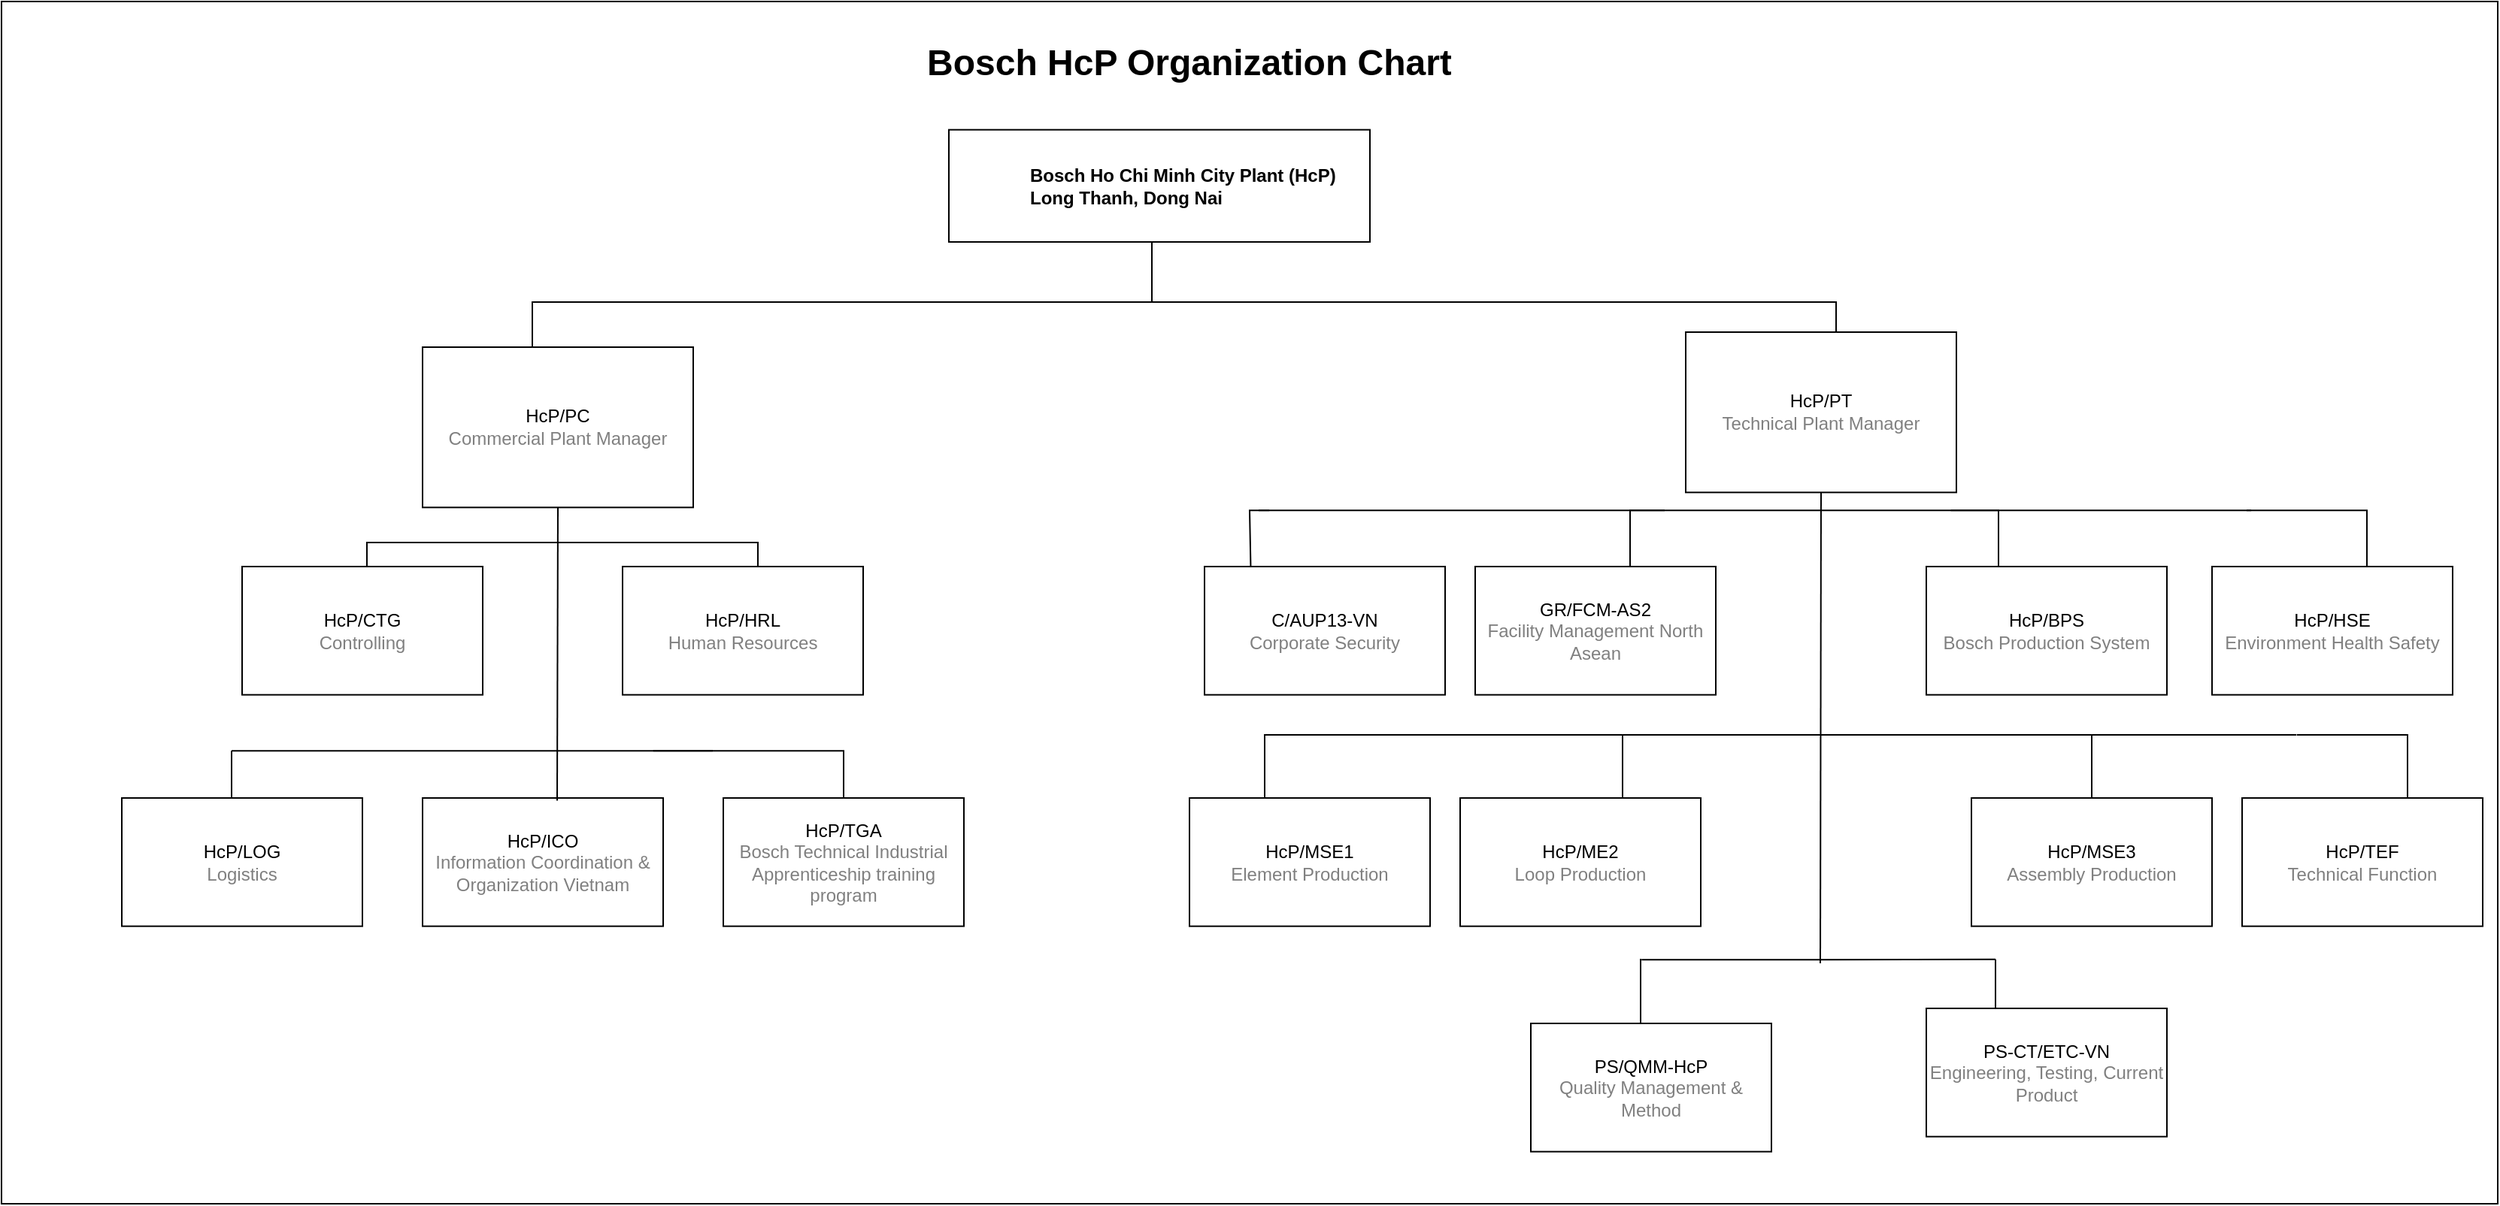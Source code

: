 <mxfile version="24.7.7">
  <diagram id="prtHgNgQTEPvFCAcTncT" name="Page-1">
    <mxGraphModel dx="2399" dy="930" grid="1" gridSize="10" guides="1" tooltips="1" connect="1" arrows="1" fold="1" page="1" pageScale="1" pageWidth="827" pageHeight="1169" math="0" shadow="0">
      <root>
        <mxCell id="0" />
        <mxCell id="1" parent="0" />
        <object label="Orgchart" id="dNxyNK7c78bLwvsdeMH5-11">
          <mxCell style="startSize=20;horizontal=1;containerType=tree;glass=0;title=&quot;Bosch HcP Organization Chart&quot;;labelBackgroundColor=none;rounded=0;container=0;" parent="1" vertex="1">
            <mxGeometry x="-350" y="280" width="1660" height="800" as="geometry" />
          </mxCell>
        </object>
        <UserObject label="&lt;div&gt;%name%&lt;/div&gt;%location%" name="Bosch Ho Chi Minh City Plant (HcP)" location="Long Thanh, Dong Nai" placeholders="1" id="dNxyNK7c78bLwvsdeMH5-12">
          <mxCell style="label;image=https://tudienmiendong.com.vn/files/upload/du-an/du-an-nha-may-bosch-dong-nai.jpg;whiteSpace=wrap;html=1;rounded=0;glass=0;treeMoving=1;treeFolding=1;labelBackgroundColor=none;" parent="1" vertex="1">
            <mxGeometry x="280" y="365.34" width="280" height="74.66" as="geometry" />
          </mxCell>
        </UserObject>
        <mxCell id="glfbsP79IOTm6c0mOeB2-131" style="edgeStyle=elbowEdgeStyle;rounded=0;orthogonalLoop=1;jettySize=auto;html=1;startArrow=none;endArrow=none;exitX=0.5;exitY=1;exitDx=0;exitDy=0;" edge="1" parent="1" source="glfbsP79IOTm6c0mOeB2-2" target="dNxyNK7c78bLwvsdeMH5-11">
          <mxGeometry relative="1" as="geometry">
            <mxPoint x="960" y="620" as="targetPoint" />
          </mxGeometry>
        </mxCell>
        <mxCell id="glfbsP79IOTm6c0mOeB2-135" style="edgeStyle=elbowEdgeStyle;rounded=0;orthogonalLoop=1;jettySize=auto;html=1;startArrow=none;endArrow=none;exitX=0.5;exitY=1;exitDx=0;exitDy=0;" edge="1" parent="1" source="glfbsP79IOTm6c0mOeB2-2">
          <mxGeometry relative="1" as="geometry">
            <mxPoint x="859.385" y="920" as="targetPoint" />
          </mxGeometry>
        </mxCell>
        <UserObject label="%department%&lt;br&gt;&lt;span style=&quot;color: gray;&quot;&gt;%name%&lt;/span&gt;" name="Technical Plant Manager" placeholders="1" department="HcP/PT" id="glfbsP79IOTm6c0mOeB2-2">
          <mxCell style="whiteSpace=wrap;html=1;align=center;treeFolding=1;treeMoving=1;newEdgeStyle={&quot;edgeStyle&quot;:&quot;elbowEdgeStyle&quot;,&quot;startArrow&quot;:&quot;none&quot;,&quot;endArrow&quot;:&quot;none&quot;};labelBackgroundColor=none;rounded=0;" vertex="1" parent="1">
            <mxGeometry x="770" y="500" width="180" height="106.67" as="geometry" />
          </mxCell>
        </UserObject>
        <mxCell id="glfbsP79IOTm6c0mOeB2-9" style="edgeStyle=elbowEdgeStyle;rounded=0;orthogonalLoop=1;jettySize=auto;html=1;startArrow=none;endArrow=none;exitX=0.5;exitY=0;exitDx=0;exitDy=0;labelBackgroundColor=none;fontColor=default;" edge="1" parent="1" source="glfbsP79IOTm6c0mOeB2-2" target="glfbsP79IOTm6c0mOeB2-2">
          <mxGeometry relative="1" as="geometry" />
        </mxCell>
        <UserObject label="%department%&lt;br&gt;&lt;span style=&quot;color: gray;&quot;&gt;%name%&lt;/span&gt;" name="Environment Health Safety" placeholders="1" department="HcP/HSE" id="glfbsP79IOTm6c0mOeB2-46">
          <mxCell style="whiteSpace=wrap;html=1;align=center;treeFolding=1;treeMoving=1;newEdgeStyle={&quot;edgeStyle&quot;:&quot;elbowEdgeStyle&quot;,&quot;startArrow&quot;:&quot;none&quot;,&quot;endArrow&quot;:&quot;none&quot;};labelBackgroundColor=none;rounded=0;" vertex="1" parent="1">
            <mxGeometry x="1120" y="656.003" width="160" height="85.333" as="geometry" />
          </mxCell>
        </UserObject>
        <UserObject label="%department%&lt;br&gt;&lt;span style=&quot;color: gray;&quot;&gt;%name%&lt;/span&gt;" name="Quality Management &amp; Method" placeholders="1" department="PS/QMM-HcP" id="glfbsP79IOTm6c0mOeB2-41">
          <mxCell style="whiteSpace=wrap;html=1;align=center;treeFolding=1;treeMoving=1;newEdgeStyle={&quot;edgeStyle&quot;:&quot;elbowEdgeStyle&quot;,&quot;startArrow&quot;:&quot;none&quot;,&quot;endArrow&quot;:&quot;none&quot;};labelBackgroundColor=none;rounded=0;" vertex="1" parent="1">
            <mxGeometry x="667" y="960" width="160" height="85.333" as="geometry" />
          </mxCell>
        </UserObject>
        <UserObject label="%department%&lt;br&gt;&lt;span style=&quot;color: gray;&quot;&gt;%name%&lt;/span&gt;" name="Engineering, Testing, Current Product" placeholders="1" department="PS-CT/ETC-VN" id="glfbsP79IOTm6c0mOeB2-40">
          <mxCell style="whiteSpace=wrap;html=1;align=center;treeFolding=1;treeMoving=1;newEdgeStyle={&quot;edgeStyle&quot;:&quot;elbowEdgeStyle&quot;,&quot;startArrow&quot;:&quot;none&quot;,&quot;endArrow&quot;:&quot;none&quot;};labelBackgroundColor=none;rounded=0;" vertex="1" parent="1">
            <mxGeometry x="930" y="950" width="160" height="85.333" as="geometry" />
          </mxCell>
        </UserObject>
        <UserObject label="%department%&lt;br&gt;&lt;span style=&quot;color: gray;&quot;&gt;%name%&lt;/span&gt;" name="Information Coordination &amp; Organization Vietnam" placeholders="1" department="HcP/ICO" id="glfbsP79IOTm6c0mOeB2-28">
          <mxCell style="whiteSpace=wrap;html=1;align=center;treeFolding=1;treeMoving=1;newEdgeStyle={&quot;edgeStyle&quot;:&quot;elbowEdgeStyle&quot;,&quot;startArrow&quot;:&quot;none&quot;,&quot;endArrow&quot;:&quot;none&quot;};labelBackgroundColor=none;rounded=0;" vertex="1" parent="1">
            <mxGeometry x="-70" y="809.997" width="160" height="85.333" as="geometry" />
          </mxCell>
        </UserObject>
        <UserObject label="%department%&lt;br&gt;&lt;span style=&quot;color: gray;&quot;&gt;%name%&lt;/span&gt;" name="Controlling" placeholders="1" department="HcP/CTG" id="glfbsP79IOTm6c0mOeB2-13">
          <mxCell style="whiteSpace=wrap;html=1;align=center;treeFolding=1;treeMoving=1;newEdgeStyle={&quot;edgeStyle&quot;:&quot;elbowEdgeStyle&quot;,&quot;startArrow&quot;:&quot;none&quot;,&quot;endArrow&quot;:&quot;none&quot;};labelBackgroundColor=none;rounded=0;" vertex="1" parent="1">
            <mxGeometry x="-190" y="656" width="160" height="85.333" as="geometry" />
          </mxCell>
        </UserObject>
        <mxCell id="glfbsP79IOTm6c0mOeB2-62" style="edgeStyle=elbowEdgeStyle;rounded=0;orthogonalLoop=1;jettySize=auto;html=1;startArrow=none;endArrow=none;exitX=0.5;exitY=1;exitDx=0;exitDy=0;entryX=0.556;entryY=0.021;entryDx=0;entryDy=0;entryPerimeter=0;labelBackgroundColor=none;fontColor=default;" edge="1" parent="1" source="dNxyNK7c78bLwvsdeMH5-14" target="glfbsP79IOTm6c0mOeB2-28">
          <mxGeometry relative="1" as="geometry">
            <mxPoint x="20" y="717.333" as="targetPoint" />
          </mxGeometry>
        </mxCell>
        <mxCell id="glfbsP79IOTm6c0mOeB2-119" value="&lt;h1 style=&quot;margin-top: 0px;&quot;&gt;Bosch HcP Organization Chart&lt;/h1&gt;" style="text;html=1;whiteSpace=wrap;overflow=hidden;rounded=0;align=center;" vertex="1" parent="1">
          <mxGeometry x="140" y="300" width="600" height="40" as="geometry" />
        </mxCell>
        <UserObject label="%department%&lt;br&gt;&lt;span style=&quot;color: gray;&quot;&gt;%name%&lt;/span&gt;" name="Human Resources" placeholders="1" department="HcP/HRL" id="glfbsP79IOTm6c0mOeB2-59">
          <mxCell style="whiteSpace=wrap;html=1;align=center;treeFolding=1;treeMoving=1;newEdgeStyle={&quot;edgeStyle&quot;:&quot;elbowEdgeStyle&quot;,&quot;startArrow&quot;:&quot;none&quot;,&quot;endArrow&quot;:&quot;none&quot;};labelBackgroundColor=none;rounded=0;" vertex="1" parent="1">
            <mxGeometry x="63" y="656.002" width="160" height="85.334" as="geometry" />
          </mxCell>
        </UserObject>
        <UserObject label="%department%&lt;br&gt;&lt;span style=&quot;color: gray;&quot;&gt;%name%&lt;/span&gt;" name="Bosch Technical Industrial Apprenticeship training program" placeholders="1" department="HcP/TGA" id="glfbsP79IOTm6c0mOeB2-29">
          <mxCell style="whiteSpace=wrap;html=1;align=center;treeFolding=1;treeMoving=1;newEdgeStyle={&quot;edgeStyle&quot;:&quot;elbowEdgeStyle&quot;,&quot;startArrow&quot;:&quot;none&quot;,&quot;endArrow&quot;:&quot;none&quot;};labelBackgroundColor=none;rounded=0;" vertex="1" parent="1">
            <mxGeometry x="130" y="809.997" width="160" height="85.333" as="geometry" />
          </mxCell>
        </UserObject>
        <UserObject label="%department%&lt;br&gt;&lt;span style=&quot;color: gray;&quot;&gt;%name%&lt;/span&gt;" name="Corporate Security" placeholders="1" department="C/AUP13-VN" id="glfbsP79IOTm6c0mOeB2-38">
          <mxCell style="whiteSpace=wrap;html=1;align=center;treeFolding=1;treeMoving=1;newEdgeStyle={&quot;edgeStyle&quot;:&quot;elbowEdgeStyle&quot;,&quot;startArrow&quot;:&quot;none&quot;,&quot;endArrow&quot;:&quot;none&quot;};labelBackgroundColor=none;rounded=0;" vertex="1" parent="1">
            <mxGeometry x="450" y="656.005" width="160" height="85.334" as="geometry" />
          </mxCell>
        </UserObject>
        <UserObject label="%department%&lt;br&gt;&lt;span style=&quot;color: gray;&quot;&gt;%name%&lt;/span&gt;" name="Loop Production" placeholders="1" department="HcP/ME2" id="glfbsP79IOTm6c0mOeB2-44">
          <mxCell style="whiteSpace=wrap;html=1;align=center;treeFolding=1;treeMoving=1;newEdgeStyle={&quot;edgeStyle&quot;:&quot;elbowEdgeStyle&quot;,&quot;startArrow&quot;:&quot;none&quot;,&quot;endArrow&quot;:&quot;none&quot;};labelBackgroundColor=none;rounded=0;" vertex="1" parent="1">
            <mxGeometry x="620" y="810.003" width="160" height="85.333" as="geometry" />
          </mxCell>
        </UserObject>
        <UserObject label="%department%&lt;br&gt;&lt;span style=&quot;color: gray;&quot;&gt;%name%&lt;/span&gt;" name="Technical Function" placeholders="1" department="HcP/TEF" id="glfbsP79IOTm6c0mOeB2-42">
          <mxCell style="whiteSpace=wrap;html=1;align=center;treeFolding=1;treeMoving=1;newEdgeStyle={&quot;edgeStyle&quot;:&quot;elbowEdgeStyle&quot;,&quot;startArrow&quot;:&quot;none&quot;,&quot;endArrow&quot;:&quot;none&quot;};labelBackgroundColor=none;rounded=0;" vertex="1" parent="1">
            <mxGeometry x="1140" y="810" width="160" height="85.333" as="geometry" />
          </mxCell>
        </UserObject>
        <mxCell id="glfbsP79IOTm6c0mOeB2-118" style="edgeStyle=elbowEdgeStyle;rounded=0;orthogonalLoop=1;jettySize=auto;html=1;startArrow=none;endArrow=none;exitX=0;exitY=0.25;exitDx=0;exitDy=0;labelBackgroundColor=none;fontColor=default;" edge="1" parent="1" source="glfbsP79IOTm6c0mOeB2-42" target="glfbsP79IOTm6c0mOeB2-42">
          <mxGeometry relative="1" as="geometry" />
        </mxCell>
        <mxCell id="glfbsP79IOTm6c0mOeB2-132" style="edgeStyle=elbowEdgeStyle;rounded=0;orthogonalLoop=1;jettySize=auto;html=1;startArrow=none;endArrow=none;exitX=0.5;exitY=1;exitDx=0;exitDy=0;" edge="1" parent="1" source="glfbsP79IOTm6c0mOeB2-2" target="glfbsP79IOTm6c0mOeB2-2">
          <mxGeometry relative="1" as="geometry" />
        </mxCell>
        <mxCell id="glfbsP79IOTm6c0mOeB2-92" style="edgeStyle=elbowEdgeStyle;rounded=0;orthogonalLoop=1;jettySize=auto;html=1;startArrow=none;endArrow=none;exitX=0.5;exitY=0;exitDx=0;exitDy=0;labelBackgroundColor=none;fontColor=default;" edge="1" parent="1" source="glfbsP79IOTm6c0mOeB2-39">
          <mxGeometry relative="1" as="geometry">
            <mxPoint x="756" y="618.67" as="targetPoint" />
          </mxGeometry>
        </mxCell>
        <mxCell id="glfbsP79IOTm6c0mOeB2-93" style="edgeStyle=elbowEdgeStyle;rounded=0;orthogonalLoop=1;jettySize=auto;html=1;startArrow=none;endArrow=none;exitX=0.5;exitY=0;exitDx=0;exitDy=0;labelBackgroundColor=none;fontColor=default;" edge="1" parent="1" source="glfbsP79IOTm6c0mOeB2-47">
          <mxGeometry relative="1" as="geometry">
            <mxPoint x="946.256" y="618.67" as="targetPoint" />
          </mxGeometry>
        </mxCell>
        <mxCell id="glfbsP79IOTm6c0mOeB2-97" style="edgeStyle=elbowEdgeStyle;rounded=0;orthogonalLoop=1;jettySize=auto;html=1;startArrow=none;endArrow=none;exitX=0.5;exitY=0;exitDx=0;exitDy=0;labelBackgroundColor=none;fontColor=default;" edge="1" parent="1" source="glfbsP79IOTm6c0mOeB2-44">
          <mxGeometry relative="1" as="geometry">
            <mxPoint x="756" y="768.003" as="targetPoint" />
          </mxGeometry>
        </mxCell>
        <mxCell id="glfbsP79IOTm6c0mOeB2-95" style="edgeStyle=elbowEdgeStyle;rounded=0;orthogonalLoop=1;jettySize=auto;html=1;startArrow=none;endArrow=none;exitX=0.75;exitY=0;exitDx=0;exitDy=0;labelBackgroundColor=none;fontColor=default;" edge="1" parent="1" source="glfbsP79IOTm6c0mOeB2-42">
          <mxGeometry relative="1" as="geometry">
            <mxPoint x="1176.308" y="768.003" as="targetPoint" />
            <Array as="points">
              <mxPoint x="1250" y="790.003" />
            </Array>
          </mxGeometry>
        </mxCell>
        <mxCell id="glfbsP79IOTm6c0mOeB2-100" style="edgeStyle=elbowEdgeStyle;rounded=0;orthogonalLoop=1;jettySize=auto;html=1;startArrow=none;endArrow=none;labelBackgroundColor=none;fontColor=default;exitX=0.657;exitY=0.797;exitDx=0;exitDy=0;exitPerimeter=0;" edge="1" parent="1" source="dNxyNK7c78bLwvsdeMH5-11">
          <mxGeometry relative="1" as="geometry">
            <mxPoint x="976" y="917.337" as="targetPoint" />
            <mxPoint x="790" y="917" as="sourcePoint" />
          </mxGeometry>
        </mxCell>
        <mxCell id="glfbsP79IOTm6c0mOeB2-101" style="edgeStyle=elbowEdgeStyle;rounded=0;orthogonalLoop=1;jettySize=auto;html=1;startArrow=none;endArrow=none;exitX=0.5;exitY=0;exitDx=0;exitDy=0;labelBackgroundColor=none;fontColor=default;" edge="1" parent="1" source="glfbsP79IOTm6c0mOeB2-41">
          <mxGeometry relative="1" as="geometry">
            <mxPoint x="740" y="917" as="targetPoint" />
            <Array as="points">
              <mxPoint x="740" y="940" />
            </Array>
          </mxGeometry>
        </mxCell>
        <mxCell id="glfbsP79IOTm6c0mOeB2-102" style="edgeStyle=elbowEdgeStyle;rounded=0;orthogonalLoop=1;jettySize=auto;html=1;startArrow=none;endArrow=none;exitX=0.5;exitY=0;exitDx=0;exitDy=0;labelBackgroundColor=none;fontColor=default;" edge="1" parent="1" source="glfbsP79IOTm6c0mOeB2-40">
          <mxGeometry relative="1" as="geometry">
            <mxPoint x="975.727" y="917.337" as="targetPoint" />
            <Array as="points">
              <mxPoint x="976" y="940.003" />
            </Array>
          </mxGeometry>
        </mxCell>
        <mxCell id="glfbsP79IOTm6c0mOeB2-96" style="edgeStyle=elbowEdgeStyle;rounded=0;orthogonalLoop=1;jettySize=auto;html=1;startArrow=none;endArrow=none;exitX=0.5;exitY=0;exitDx=0;exitDy=0;labelBackgroundColor=none;fontColor=default;" edge="1" parent="1" source="glfbsP79IOTm6c0mOeB2-83">
          <mxGeometry relative="1" as="geometry">
            <mxPoint x="556.308" y="768.003" as="targetPoint" />
            <Array as="points">
              <mxPoint x="490" y="800.003" />
            </Array>
          </mxGeometry>
        </mxCell>
        <UserObject label="%department%&lt;br&gt;&lt;span style=&quot;color: gray;&quot;&gt;%name%&lt;/span&gt;" name="Element Production" placeholders="1" department="HcP/MSE1" id="glfbsP79IOTm6c0mOeB2-83">
          <mxCell style="whiteSpace=wrap;html=1;align=center;treeFolding=1;treeMoving=1;newEdgeStyle={&quot;edgeStyle&quot;:&quot;elbowEdgeStyle&quot;,&quot;startArrow&quot;:&quot;none&quot;,&quot;endArrow&quot;:&quot;none&quot;};labelBackgroundColor=none;rounded=0;" vertex="1" parent="1">
            <mxGeometry x="440" y="810" width="160" height="85.333" as="geometry" />
          </mxCell>
        </UserObject>
        <UserObject label="%department%&lt;br&gt;&lt;span style=&quot;color: gray;&quot;&gt;%name%&lt;/span&gt;" name="Logistics" placeholders="1" department="HcP/LOG" id="glfbsP79IOTm6c0mOeB2-30">
          <mxCell style="whiteSpace=wrap;html=1;align=center;treeFolding=1;treeMoving=1;newEdgeStyle={&quot;edgeStyle&quot;:&quot;elbowEdgeStyle&quot;,&quot;startArrow&quot;:&quot;none&quot;,&quot;endArrow&quot;:&quot;none&quot;};labelBackgroundColor=none;rounded=0;" vertex="1" parent="1">
            <mxGeometry x="-270" y="809.997" width="160" height="85.333" as="geometry" />
          </mxCell>
        </UserObject>
        <mxCell id="glfbsP79IOTm6c0mOeB2-91" style="edgeStyle=elbowEdgeStyle;rounded=0;orthogonalLoop=1;jettySize=auto;html=1;startArrow=none;endArrow=none;exitX=0.75;exitY=0;exitDx=0;exitDy=0;labelBackgroundColor=none;fontColor=default;" edge="1" parent="1" source="glfbsP79IOTm6c0mOeB2-46">
          <mxGeometry relative="1" as="geometry">
            <mxPoint x="1143" y="618.672" as="targetPoint" />
            <Array as="points">
              <mxPoint x="1223" y="629.338" />
            </Array>
          </mxGeometry>
        </mxCell>
        <UserObject label="%department%&lt;br&gt;&lt;span style=&quot;color: gray;&quot;&gt;%name%&lt;/span&gt;" name="Facility Management North Asean" placeholders="1" department="GR/FCM-AS2" id="glfbsP79IOTm6c0mOeB2-39">
          <mxCell style="whiteSpace=wrap;html=1;align=center;treeFolding=1;treeMoving=1;newEdgeStyle={&quot;edgeStyle&quot;:&quot;elbowEdgeStyle&quot;,&quot;startArrow&quot;:&quot;none&quot;,&quot;endArrow&quot;:&quot;none&quot;};labelBackgroundColor=none;rounded=0;" vertex="1" parent="1">
            <mxGeometry x="630" y="656.003" width="160" height="85.333" as="geometry" />
          </mxCell>
        </UserObject>
        <UserObject label="%department%&lt;br&gt;&lt;span style=&quot;color: gray;&quot;&gt;%name%&lt;/span&gt;" name="Bosch Production System" placeholders="1" department="HcP/BPS" id="glfbsP79IOTm6c0mOeB2-47">
          <mxCell style="whiteSpace=wrap;html=1;align=center;treeFolding=1;treeMoving=1;newEdgeStyle={&quot;edgeStyle&quot;:&quot;elbowEdgeStyle&quot;,&quot;startArrow&quot;:&quot;none&quot;,&quot;endArrow&quot;:&quot;none&quot;};labelBackgroundColor=none;rounded=0;" vertex="1" parent="1">
            <mxGeometry x="930" y="656.003" width="160" height="85.333" as="geometry" />
          </mxCell>
        </UserObject>
        <UserObject label="%department%&lt;br&gt;&lt;span style=&quot;color: gray;&quot;&gt;%name%&lt;/span&gt;" name="Assembly Production" placeholders="1" department="HcP/MSE3" id="glfbsP79IOTm6c0mOeB2-43">
          <mxCell style="whiteSpace=wrap;html=1;align=center;treeFolding=1;treeMoving=1;newEdgeStyle={&quot;edgeStyle&quot;:&quot;elbowEdgeStyle&quot;,&quot;startArrow&quot;:&quot;none&quot;,&quot;endArrow&quot;:&quot;none&quot;};labelBackgroundColor=none;rounded=0;" vertex="1" parent="1">
            <mxGeometry x="960" y="809.997" width="160" height="85.333" as="geometry" />
          </mxCell>
        </UserObject>
        <mxCell id="glfbsP79IOTm6c0mOeB2-94" style="edgeStyle=elbowEdgeStyle;rounded=0;orthogonalLoop=1;jettySize=auto;html=1;startArrow=none;endArrow=none;labelBackgroundColor=none;fontColor=default;" edge="1" parent="1">
          <mxGeometry relative="1" as="geometry">
            <mxPoint x="1176" y="768.003" as="targetPoint" />
            <mxPoint x="556" y="768.003" as="sourcePoint" />
            <Array as="points">
              <mxPoint x="626" y="778.67" />
            </Array>
          </mxGeometry>
        </mxCell>
        <mxCell id="glfbsP79IOTm6c0mOeB2-111" style="edgeStyle=elbowEdgeStyle;rounded=0;orthogonalLoop=1;jettySize=auto;html=1;startArrow=none;endArrow=none;exitX=0.5;exitY=0;exitDx=0;exitDy=0;labelBackgroundColor=none;fontColor=default;" edge="1" parent="1" source="glfbsP79IOTm6c0mOeB2-43">
          <mxGeometry relative="1" as="geometry">
            <mxPoint x="1040" y="768" as="targetPoint" />
            <Array as="points">
              <mxPoint x="1040" y="790.003" />
            </Array>
          </mxGeometry>
        </mxCell>
        <mxCell id="glfbsP79IOTm6c0mOeB2-27" value="" style="group;labelBackgroundColor=none;rounded=0;" vertex="1" connectable="0" parent="1">
          <mxGeometry x="-127" y="565.338" width="237" height="213.336" as="geometry" />
        </mxCell>
        <mxCell id="glfbsP79IOTm6c0mOeB2-63" style="edgeStyle=elbowEdgeStyle;rounded=0;orthogonalLoop=1;jettySize=auto;html=1;startArrow=none;endArrow=none;exitX=0.5;exitY=0;exitDx=0;exitDy=0;labelBackgroundColor=none;fontColor=default;" edge="1" parent="glfbsP79IOTm6c0mOeB2-27" source="glfbsP79IOTm6c0mOeB2-13">
          <mxGeometry relative="1" as="geometry">
            <mxPoint x="240" y="74.668" as="targetPoint" />
            <Array as="points">
              <mxPoint x="20" y="64.001" />
            </Array>
          </mxGeometry>
        </mxCell>
        <UserObject label="%department%&lt;br&gt;&lt;span style=&quot;color: gray;&quot;&gt;%name%&lt;/span&gt;" name="Commercial Plant Manager" placeholders="1" department="HcP/PC" id="dNxyNK7c78bLwvsdeMH5-14">
          <mxCell style="whiteSpace=wrap;html=1;align=center;treeFolding=1;treeMoving=1;newEdgeStyle={&quot;edgeStyle&quot;:&quot;elbowEdgeStyle&quot;,&quot;startArrow&quot;:&quot;none&quot;,&quot;endArrow&quot;:&quot;none&quot;};labelBackgroundColor=none;rounded=0;" parent="glfbsP79IOTm6c0mOeB2-27" vertex="1">
            <mxGeometry x="57" y="-55.341" width="180" height="106.668" as="geometry" />
          </mxCell>
        </UserObject>
        <mxCell id="glfbsP79IOTm6c0mOeB2-70" style="edgeStyle=elbowEdgeStyle;rounded=0;orthogonalLoop=1;jettySize=auto;html=1;startArrow=none;endArrow=none;exitX=0.5;exitY=0;exitDx=0;exitDy=0;labelBackgroundColor=none;fontColor=default;" edge="1" parent="1" source="glfbsP79IOTm6c0mOeB2-30">
          <mxGeometry relative="1" as="geometry">
            <mxPoint x="-197" y="778.673" as="targetPoint" />
            <Array as="points">
              <mxPoint x="-197" y="810.674" />
            </Array>
          </mxGeometry>
        </mxCell>
        <mxCell id="glfbsP79IOTm6c0mOeB2-75" style="edgeStyle=elbowEdgeStyle;rounded=0;orthogonalLoop=1;jettySize=auto;html=1;startArrow=none;endArrow=none;exitX=0.5;exitY=0;exitDx=0;exitDy=0;labelBackgroundColor=none;fontColor=default;" edge="1" parent="1" source="glfbsP79IOTm6c0mOeB2-29">
          <mxGeometry relative="1" as="geometry">
            <mxPoint x="83.4" y="778.673" as="targetPoint" />
            <Array as="points">
              <mxPoint x="210" y="790.003" />
            </Array>
          </mxGeometry>
        </mxCell>
        <mxCell id="glfbsP79IOTm6c0mOeB2-72" style="edgeStyle=elbowEdgeStyle;rounded=0;orthogonalLoop=1;jettySize=auto;html=1;startArrow=none;endArrow=none;labelBackgroundColor=none;fontColor=default;" edge="1" parent="1">
          <mxGeometry relative="1" as="geometry">
            <mxPoint x="123" y="778.673" as="targetPoint" />
            <mxPoint x="-197" y="778.673" as="sourcePoint" />
          </mxGeometry>
        </mxCell>
        <mxCell id="glfbsP79IOTm6c0mOeB2-67" value="" style="group;labelBackgroundColor=none;rounded=0;" vertex="1" connectable="0" parent="1">
          <mxGeometry x="63" y="640.005" width="90" as="geometry" />
        </mxCell>
        <mxCell id="glfbsP79IOTm6c0mOeB2-64" style="edgeStyle=elbowEdgeStyle;rounded=0;orthogonalLoop=1;jettySize=auto;html=1;startArrow=none;endArrow=none;exitX=0.5;exitY=0;exitDx=0;exitDy=0;labelBackgroundColor=none;fontColor=default;" edge="1" parent="glfbsP79IOTm6c0mOeB2-67" source="glfbsP79IOTm6c0mOeB2-59">
          <mxGeometry relative="1" as="geometry">
            <mxPoint as="targetPoint" />
            <Array as="points">
              <mxPoint x="90" />
            </Array>
          </mxGeometry>
        </mxCell>
        <mxCell id="glfbsP79IOTm6c0mOeB2-89" style="edgeStyle=elbowEdgeStyle;rounded=0;orthogonalLoop=1;jettySize=auto;html=1;startArrow=none;endArrow=none;labelBackgroundColor=none;fontColor=default;" edge="1" parent="1">
          <mxGeometry relative="1" as="geometry">
            <mxPoint x="1146" y="618.672" as="targetPoint" />
            <mxPoint x="486" y="618.672" as="sourcePoint" />
            <Array as="points">
              <mxPoint x="610" y="640" />
            </Array>
          </mxGeometry>
        </mxCell>
        <mxCell id="glfbsP79IOTm6c0mOeB2-90" style="edgeStyle=elbowEdgeStyle;rounded=0;orthogonalLoop=1;jettySize=auto;html=1;startArrow=none;endArrow=none;exitX=0.192;exitY=-0.003;exitDx=0;exitDy=0;exitPerimeter=0;labelBackgroundColor=none;fontColor=default;" edge="1" parent="1" source="glfbsP79IOTm6c0mOeB2-38">
          <mxGeometry relative="1" as="geometry">
            <mxPoint x="493.091" y="618.672" as="targetPoint" />
            <Array as="points">
              <mxPoint x="480" y="630" />
            </Array>
          </mxGeometry>
        </mxCell>
        <mxCell id="glfbsP79IOTm6c0mOeB2-51" style="edgeStyle=elbowEdgeStyle;rounded=0;orthogonalLoop=1;jettySize=auto;html=1;startArrow=none;endArrow=none;labelBackgroundColor=none;fontColor=default;" edge="1" parent="1">
          <mxGeometry relative="1" as="geometry">
            <mxPoint x="23" y="480.003" as="targetPoint" />
            <mxPoint x="3" y="510" as="sourcePoint" />
            <Array as="points">
              <mxPoint x="3" y="490.67" />
            </Array>
          </mxGeometry>
        </mxCell>
        <mxCell id="glfbsP79IOTm6c0mOeB2-6" style="edgeStyle=elbowEdgeStyle;rounded=0;orthogonalLoop=1;jettySize=auto;html=1;startArrow=none;endArrow=none;labelBackgroundColor=none;fontColor=default;" edge="1" parent="1">
          <mxGeometry relative="1" as="geometry">
            <mxPoint x="3" y="480.003" as="targetPoint" />
            <mxPoint x="703" y="480.003" as="sourcePoint" />
            <Array as="points">
              <mxPoint x="303" y="522.67" />
            </Array>
          </mxGeometry>
        </mxCell>
        <mxCell id="glfbsP79IOTm6c0mOeB2-52" style="edgeStyle=elbowEdgeStyle;rounded=0;orthogonalLoop=1;jettySize=auto;html=1;startArrow=none;endArrow=none;exitX=0.5;exitY=0;exitDx=0;exitDy=0;labelBackgroundColor=none;fontColor=default;" edge="1" parent="1" source="glfbsP79IOTm6c0mOeB2-2">
          <mxGeometry relative="1" as="geometry">
            <mxPoint x="700" y="480" as="targetPoint" />
            <Array as="points">
              <mxPoint x="870" y="460.003" />
            </Array>
          </mxGeometry>
        </mxCell>
        <mxCell id="glfbsP79IOTm6c0mOeB2-56" value="" style="endArrow=none;html=1;rounded=0;labelBackgroundColor=none;fontColor=default;" edge="1" parent="1">
          <mxGeometry width="50" height="50" relative="1" as="geometry">
            <mxPoint x="415" y="440" as="sourcePoint" />
            <mxPoint x="415" y="480" as="targetPoint" />
          </mxGeometry>
        </mxCell>
      </root>
    </mxGraphModel>
  </diagram>
</mxfile>
